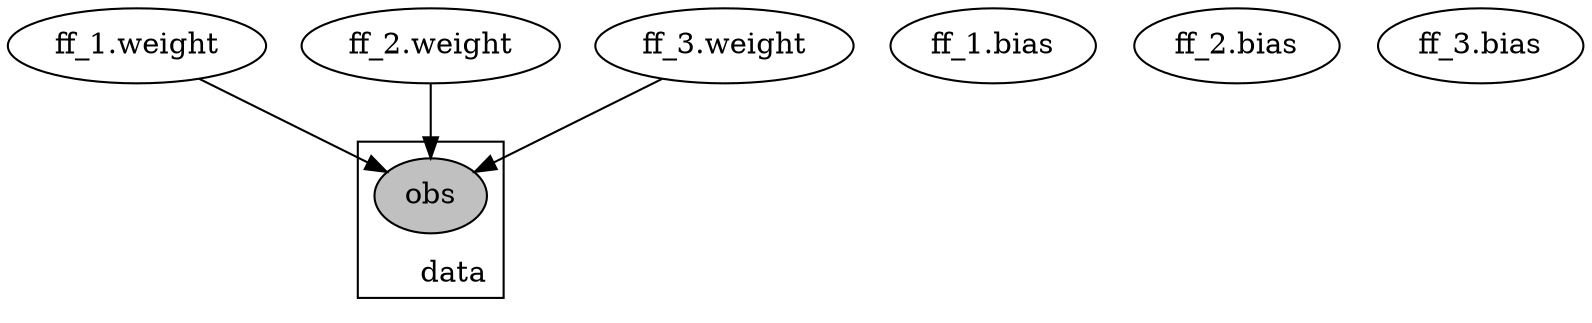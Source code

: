 digraph {
	"ff_1.weight" [label="ff_1.weight" fillcolor=white shape=ellipse style=filled]
	"ff_1.bias" [label="ff_1.bias" fillcolor=white shape=ellipse style=filled]
	"ff_2.weight" [label="ff_2.weight" fillcolor=white shape=ellipse style=filled]
	"ff_2.bias" [label="ff_2.bias" fillcolor=white shape=ellipse style=filled]
	"ff_3.weight" [label="ff_3.weight" fillcolor=white shape=ellipse style=filled]
	"ff_3.bias" [label="ff_3.bias" fillcolor=white shape=ellipse style=filled]
	subgraph cluster_data {
		label=data labeljust=r labelloc=b
		obs [label=obs fillcolor=grey shape=ellipse style=filled]
	}
	"ff_3.weight" -> obs
	"ff_1.weight" -> obs
	"ff_2.weight" -> obs
}
